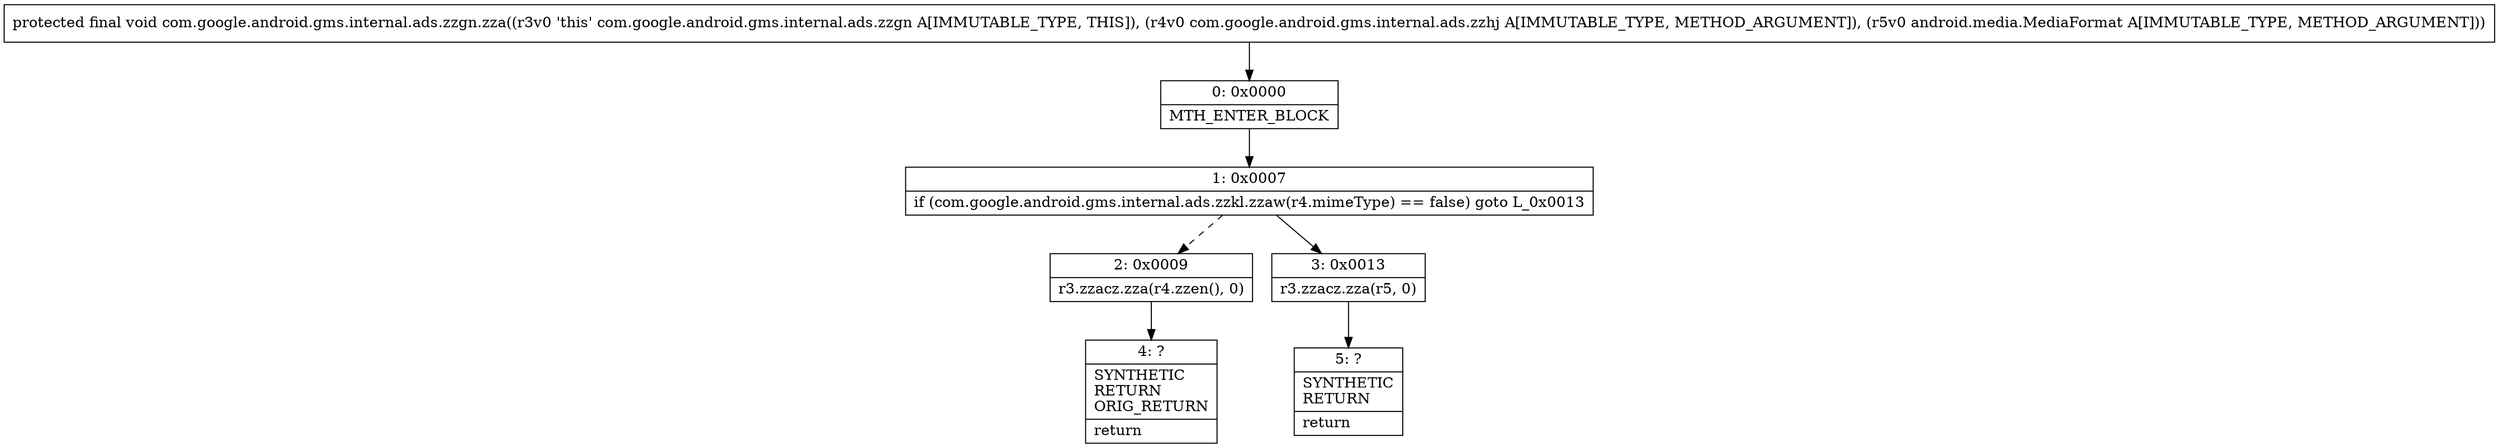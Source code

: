 digraph "CFG forcom.google.android.gms.internal.ads.zzgn.zza(Lcom\/google\/android\/gms\/internal\/ads\/zzhj;Landroid\/media\/MediaFormat;)V" {
Node_0 [shape=record,label="{0\:\ 0x0000|MTH_ENTER_BLOCK\l}"];
Node_1 [shape=record,label="{1\:\ 0x0007|if (com.google.android.gms.internal.ads.zzkl.zzaw(r4.mimeType) == false) goto L_0x0013\l}"];
Node_2 [shape=record,label="{2\:\ 0x0009|r3.zzacz.zza(r4.zzen(), 0)\l}"];
Node_3 [shape=record,label="{3\:\ 0x0013|r3.zzacz.zza(r5, 0)\l}"];
Node_4 [shape=record,label="{4\:\ ?|SYNTHETIC\lRETURN\lORIG_RETURN\l|return\l}"];
Node_5 [shape=record,label="{5\:\ ?|SYNTHETIC\lRETURN\l|return\l}"];
MethodNode[shape=record,label="{protected final void com.google.android.gms.internal.ads.zzgn.zza((r3v0 'this' com.google.android.gms.internal.ads.zzgn A[IMMUTABLE_TYPE, THIS]), (r4v0 com.google.android.gms.internal.ads.zzhj A[IMMUTABLE_TYPE, METHOD_ARGUMENT]), (r5v0 android.media.MediaFormat A[IMMUTABLE_TYPE, METHOD_ARGUMENT])) }"];
MethodNode -> Node_0;
Node_0 -> Node_1;
Node_1 -> Node_2[style=dashed];
Node_1 -> Node_3;
Node_2 -> Node_4;
Node_3 -> Node_5;
}

